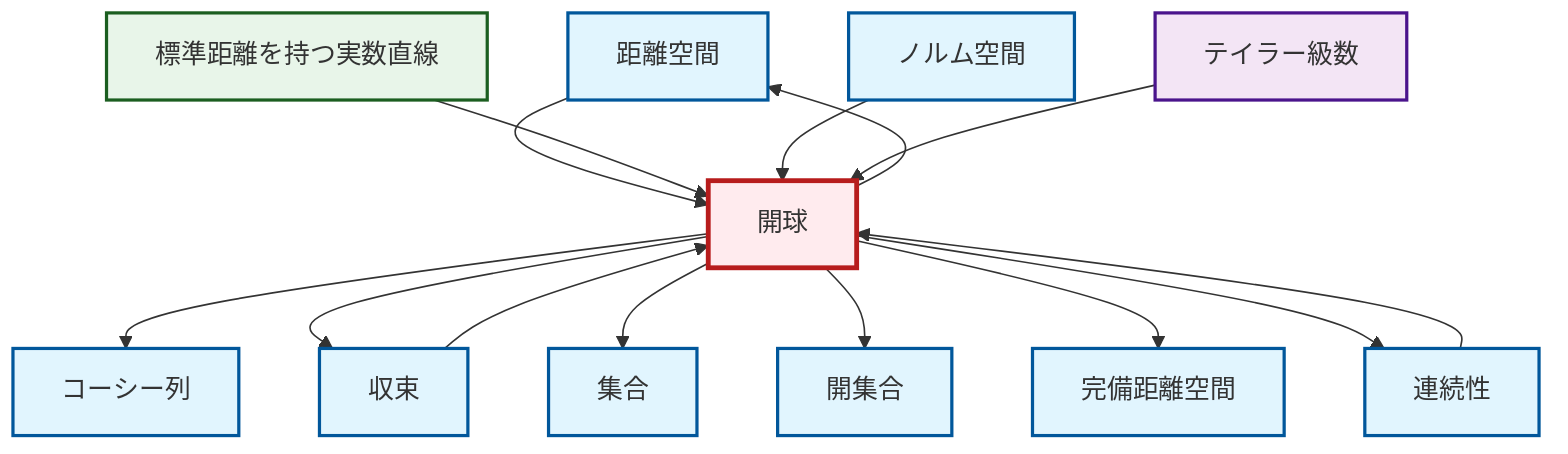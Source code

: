 graph TD
    classDef definition fill:#e1f5fe,stroke:#01579b,stroke-width:2px
    classDef theorem fill:#f3e5f5,stroke:#4a148c,stroke-width:2px
    classDef axiom fill:#fff3e0,stroke:#e65100,stroke-width:2px
    classDef example fill:#e8f5e9,stroke:#1b5e20,stroke-width:2px
    classDef current fill:#ffebee,stroke:#b71c1c,stroke-width:3px
    def-metric-space["距離空間"]:::definition
    def-set["集合"]:::definition
    def-cauchy-sequence["コーシー列"]:::definition
    def-complete-metric-space["完備距離空間"]:::definition
    ex-real-line-metric["標準距離を持つ実数直線"]:::example
    def-open-set["開集合"]:::definition
    thm-taylor-series["テイラー級数"]:::theorem
    def-continuity["連続性"]:::definition
    def-open-ball["開球"]:::definition
    def-normed-vector-space["ノルム空間"]:::definition
    def-convergence["収束"]:::definition
    def-open-ball --> def-cauchy-sequence
    def-continuity --> def-open-ball
    def-convergence --> def-open-ball
    def-open-ball --> def-metric-space
    def-metric-space --> def-open-ball
    def-open-ball --> def-convergence
    def-open-ball --> def-set
    ex-real-line-metric --> def-open-ball
    def-open-ball --> def-open-set
    def-open-ball --> def-complete-metric-space
    def-normed-vector-space --> def-open-ball
    thm-taylor-series --> def-open-ball
    def-open-ball --> def-continuity
    class def-open-ball current